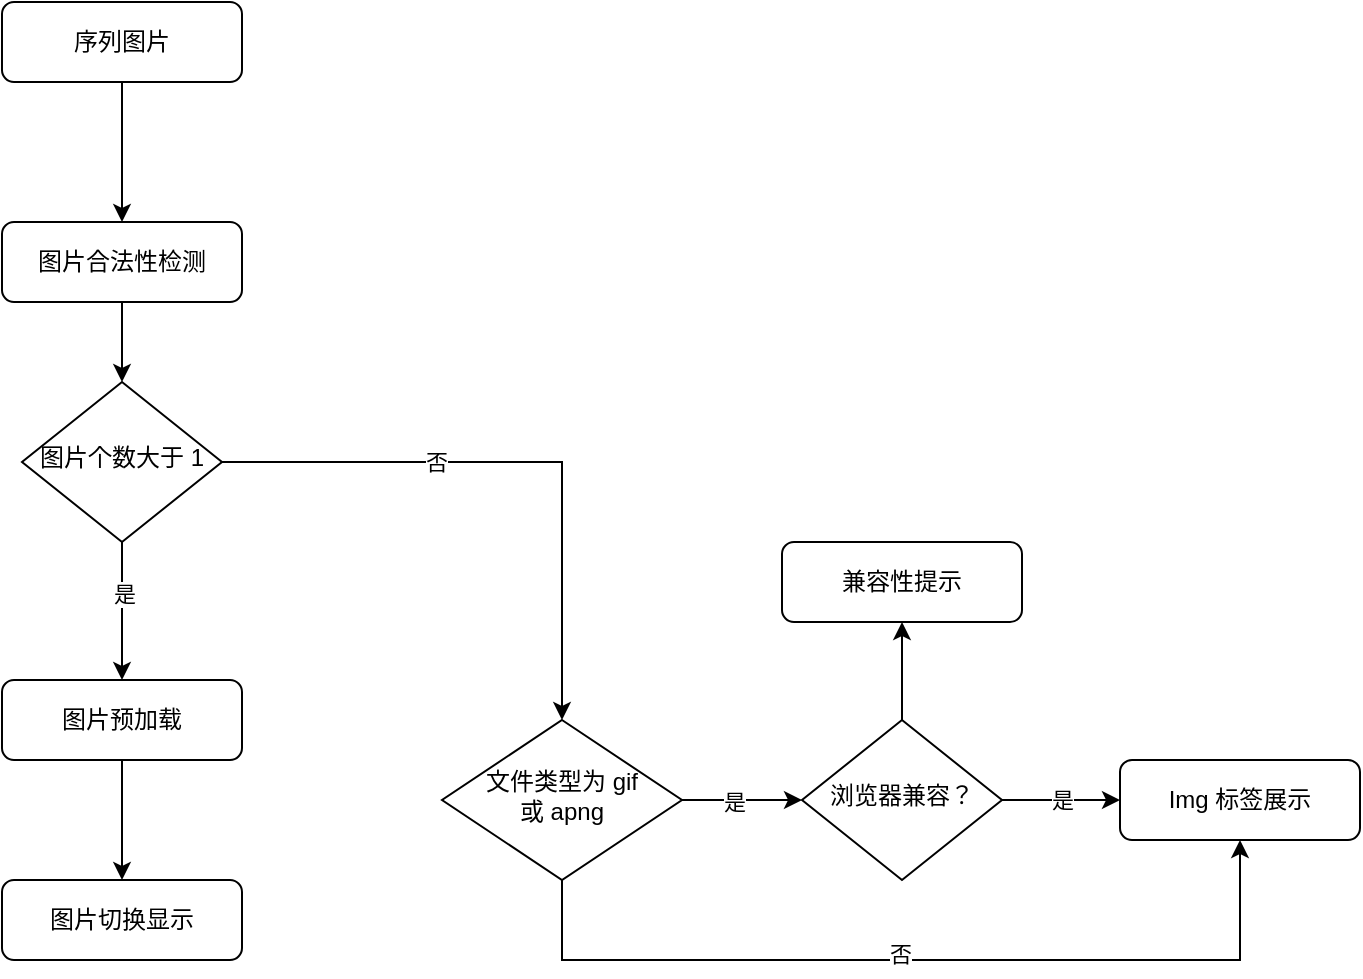<mxfile version="14.6.6" type="device"><diagram id="C5RBs43oDa-KdzZeNtuy" name="Page-1"><mxGraphModel dx="1426" dy="1995" grid="1" gridSize="10" guides="1" tooltips="1" connect="1" arrows="1" fold="1" page="1" pageScale="1" pageWidth="827" pageHeight="1169" math="0" shadow="0"><root><mxCell id="WIyWlLk6GJQsqaUBKTNV-0"/><mxCell id="WIyWlLk6GJQsqaUBKTNV-1" parent="WIyWlLk6GJQsqaUBKTNV-0"/><mxCell id="yD3QrB_QcQ7HMjHzMQab-16" style="edgeStyle=orthogonalEdgeStyle;rounded=0;orthogonalLoop=1;jettySize=auto;html=1;entryX=0.5;entryY=0;entryDx=0;entryDy=0;" edge="1" parent="WIyWlLk6GJQsqaUBKTNV-1" source="WIyWlLk6GJQsqaUBKTNV-3" target="yD3QrB_QcQ7HMjHzMQab-15"><mxGeometry relative="1" as="geometry"/></mxCell><mxCell id="WIyWlLk6GJQsqaUBKTNV-3" value="序列图片" style="rounded=1;whiteSpace=wrap;html=1;fontSize=12;glass=0;strokeWidth=1;shadow=0;" parent="WIyWlLk6GJQsqaUBKTNV-1" vertex="1"><mxGeometry x="100" y="-200" width="120" height="40" as="geometry"/></mxCell><mxCell id="s_7karLvOEDLpUJh8zgp-4" style="edgeStyle=orthogonalEdgeStyle;rounded=0;orthogonalLoop=1;jettySize=auto;html=1;entryX=0;entryY=0.5;entryDx=0;entryDy=0;" parent="WIyWlLk6GJQsqaUBKTNV-1" source="WIyWlLk6GJQsqaUBKTNV-6" target="s_7karLvOEDLpUJh8zgp-3" edge="1"><mxGeometry relative="1" as="geometry"/></mxCell><mxCell id="s_7karLvOEDLpUJh8zgp-8" value="是" style="edgeLabel;html=1;align=center;verticalAlign=middle;resizable=0;points=[];" parent="s_7karLvOEDLpUJh8zgp-4" vertex="1" connectable="0"><mxGeometry x="-0.15" y="-1" relative="1" as="geometry"><mxPoint as="offset"/></mxGeometry></mxCell><mxCell id="yD3QrB_QcQ7HMjHzMQab-9" style="edgeStyle=orthogonalEdgeStyle;rounded=0;orthogonalLoop=1;jettySize=auto;html=1;entryX=0.5;entryY=1;entryDx=0;entryDy=0;" edge="1" parent="WIyWlLk6GJQsqaUBKTNV-1" source="WIyWlLk6GJQsqaUBKTNV-6" target="s_7karLvOEDLpUJh8zgp-0"><mxGeometry relative="1" as="geometry"><Array as="points"><mxPoint x="380" y="279"/><mxPoint x="719" y="279"/></Array></mxGeometry></mxCell><mxCell id="yD3QrB_QcQ7HMjHzMQab-14" value="否" style="edgeLabel;html=1;align=center;verticalAlign=middle;resizable=0;points=[];" vertex="1" connectable="0" parent="yD3QrB_QcQ7HMjHzMQab-9"><mxGeometry x="-0.049" y="3" relative="1" as="geometry"><mxPoint as="offset"/></mxGeometry></mxCell><mxCell id="WIyWlLk6GJQsqaUBKTNV-6" value="文件类型为 gif&lt;br&gt;或 apng" style="rhombus;whiteSpace=wrap;html=1;shadow=0;fontFamily=Helvetica;fontSize=12;align=center;strokeWidth=1;spacing=6;spacingTop=-4;" parent="WIyWlLk6GJQsqaUBKTNV-1" vertex="1"><mxGeometry x="320" y="159" width="120" height="80" as="geometry"/></mxCell><mxCell id="s_7karLvOEDLpUJh8zgp-0" value="Img 标签展示" style="rounded=1;whiteSpace=wrap;html=1;fontSize=12;glass=0;strokeWidth=1;shadow=0;" parent="WIyWlLk6GJQsqaUBKTNV-1" vertex="1"><mxGeometry x="659" y="179" width="120" height="40" as="geometry"/></mxCell><mxCell id="s_7karLvOEDLpUJh8zgp-5" value="是" style="edgeStyle=orthogonalEdgeStyle;rounded=0;orthogonalLoop=1;jettySize=auto;html=1;exitX=1;exitY=0.5;exitDx=0;exitDy=0;entryX=0;entryY=0.5;entryDx=0;entryDy=0;" parent="WIyWlLk6GJQsqaUBKTNV-1" source="s_7karLvOEDLpUJh8zgp-3" target="s_7karLvOEDLpUJh8zgp-0" edge="1"><mxGeometry relative="1" as="geometry"/></mxCell><mxCell id="yD3QrB_QcQ7HMjHzMQab-13" style="edgeStyle=orthogonalEdgeStyle;rounded=0;orthogonalLoop=1;jettySize=auto;html=1;entryX=0.5;entryY=1;entryDx=0;entryDy=0;" edge="1" parent="WIyWlLk6GJQsqaUBKTNV-1" source="s_7karLvOEDLpUJh8zgp-3" target="yD3QrB_QcQ7HMjHzMQab-12"><mxGeometry relative="1" as="geometry"/></mxCell><mxCell id="s_7karLvOEDLpUJh8zgp-3" value="浏览器兼容？" style="rhombus;whiteSpace=wrap;html=1;shadow=0;fontFamily=Helvetica;fontSize=12;align=center;strokeWidth=1;spacing=6;spacingTop=-4;" parent="WIyWlLk6GJQsqaUBKTNV-1" vertex="1"><mxGeometry x="500" y="159" width="100" height="80" as="geometry"/></mxCell><mxCell id="yD3QrB_QcQ7HMjHzMQab-2" style="edgeStyle=orthogonalEdgeStyle;rounded=0;orthogonalLoop=1;jettySize=auto;html=1;exitX=1;exitY=0.5;exitDx=0;exitDy=0;entryX=0.5;entryY=0;entryDx=0;entryDy=0;" edge="1" parent="WIyWlLk6GJQsqaUBKTNV-1" source="s_7karLvOEDLpUJh8zgp-10" target="WIyWlLk6GJQsqaUBKTNV-6"><mxGeometry relative="1" as="geometry"><mxPoint x="270" y="69" as="sourcePoint"/></mxGeometry></mxCell><mxCell id="yD3QrB_QcQ7HMjHzMQab-3" value="否" style="edgeLabel;html=1;align=center;verticalAlign=middle;resizable=0;points=[];" vertex="1" connectable="0" parent="yD3QrB_QcQ7HMjHzMQab-2"><mxGeometry x="-0.288" relative="1" as="geometry"><mxPoint as="offset"/></mxGeometry></mxCell><mxCell id="yD3QrB_QcQ7HMjHzMQab-22" style="edgeStyle=orthogonalEdgeStyle;rounded=0;orthogonalLoop=1;jettySize=auto;html=1;entryX=0.5;entryY=0;entryDx=0;entryDy=0;" edge="1" parent="WIyWlLk6GJQsqaUBKTNV-1" source="s_7karLvOEDLpUJh8zgp-10" target="yD3QrB_QcQ7HMjHzMQab-18"><mxGeometry relative="1" as="geometry"><mxPoint x="160" y="159" as="targetPoint"/></mxGeometry></mxCell><mxCell id="yD3QrB_QcQ7HMjHzMQab-23" value="是" style="edgeLabel;html=1;align=center;verticalAlign=middle;resizable=0;points=[];" vertex="1" connectable="0" parent="yD3QrB_QcQ7HMjHzMQab-22"><mxGeometry x="-0.258" y="1" relative="1" as="geometry"><mxPoint as="offset"/></mxGeometry></mxCell><mxCell id="s_7karLvOEDLpUJh8zgp-10" value="图片个数大于 1" style="rhombus;whiteSpace=wrap;html=1;shadow=0;fontFamily=Helvetica;fontSize=12;align=center;strokeWidth=1;spacing=6;spacingTop=-4;" parent="WIyWlLk6GJQsqaUBKTNV-1" vertex="1"><mxGeometry x="110" y="-10" width="100" height="80" as="geometry"/></mxCell><mxCell id="yD3QrB_QcQ7HMjHzMQab-12" value="兼容性提示" style="rounded=1;whiteSpace=wrap;html=1;fontSize=12;glass=0;strokeWidth=1;shadow=0;" vertex="1" parent="WIyWlLk6GJQsqaUBKTNV-1"><mxGeometry x="490" y="70" width="120" height="40" as="geometry"/></mxCell><mxCell id="yD3QrB_QcQ7HMjHzMQab-17" style="edgeStyle=orthogonalEdgeStyle;rounded=0;orthogonalLoop=1;jettySize=auto;html=1;exitX=0.5;exitY=1;exitDx=0;exitDy=0;entryX=0.5;entryY=0;entryDx=0;entryDy=0;" edge="1" parent="WIyWlLk6GJQsqaUBKTNV-1" source="yD3QrB_QcQ7HMjHzMQab-15" target="s_7karLvOEDLpUJh8zgp-10"><mxGeometry relative="1" as="geometry"/></mxCell><mxCell id="yD3QrB_QcQ7HMjHzMQab-15" value="图片合法性检测" style="rounded=1;whiteSpace=wrap;html=1;fontSize=12;glass=0;strokeWidth=1;shadow=0;" vertex="1" parent="WIyWlLk6GJQsqaUBKTNV-1"><mxGeometry x="100" y="-90" width="120" height="40" as="geometry"/></mxCell><mxCell id="yD3QrB_QcQ7HMjHzMQab-25" style="edgeStyle=orthogonalEdgeStyle;rounded=0;orthogonalLoop=1;jettySize=auto;html=1;entryX=0.5;entryY=0;entryDx=0;entryDy=0;" edge="1" parent="WIyWlLk6GJQsqaUBKTNV-1" source="yD3QrB_QcQ7HMjHzMQab-18" target="yD3QrB_QcQ7HMjHzMQab-24"><mxGeometry relative="1" as="geometry"/></mxCell><mxCell id="yD3QrB_QcQ7HMjHzMQab-18" value="图片预加载" style="rounded=1;whiteSpace=wrap;html=1;fontSize=12;glass=0;strokeWidth=1;shadow=0;" vertex="1" parent="WIyWlLk6GJQsqaUBKTNV-1"><mxGeometry x="100" y="139" width="120" height="40" as="geometry"/></mxCell><mxCell id="yD3QrB_QcQ7HMjHzMQab-24" value="图片切换显示" style="rounded=1;whiteSpace=wrap;html=1;fontSize=12;glass=0;strokeWidth=1;shadow=0;" vertex="1" parent="WIyWlLk6GJQsqaUBKTNV-1"><mxGeometry x="100" y="239" width="120" height="40" as="geometry"/></mxCell></root></mxGraphModel></diagram></mxfile>